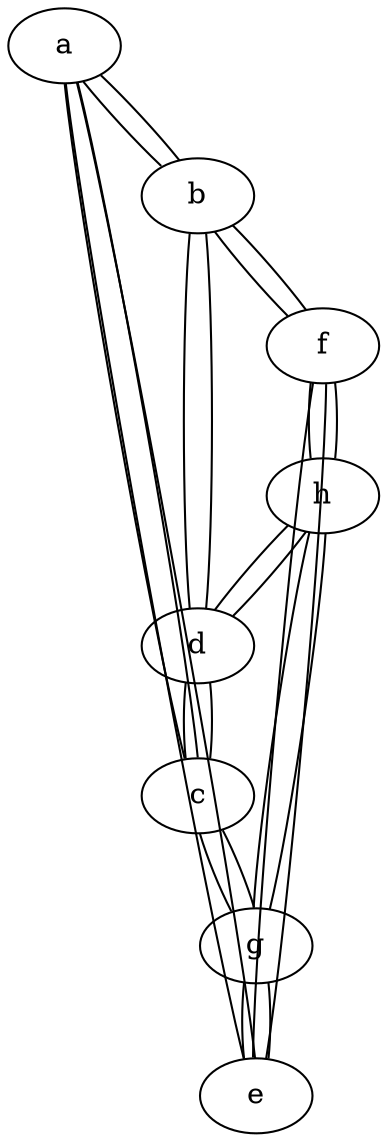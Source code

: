 graph {
    splines = false;
    a -- { b c e };
    b -- { a d f };
    c -- { a d g };
    d -- { b c h };
    e -- { a f g };
    f -- { b e h };
    g -- { c e h };
    h -- { d f g };
}